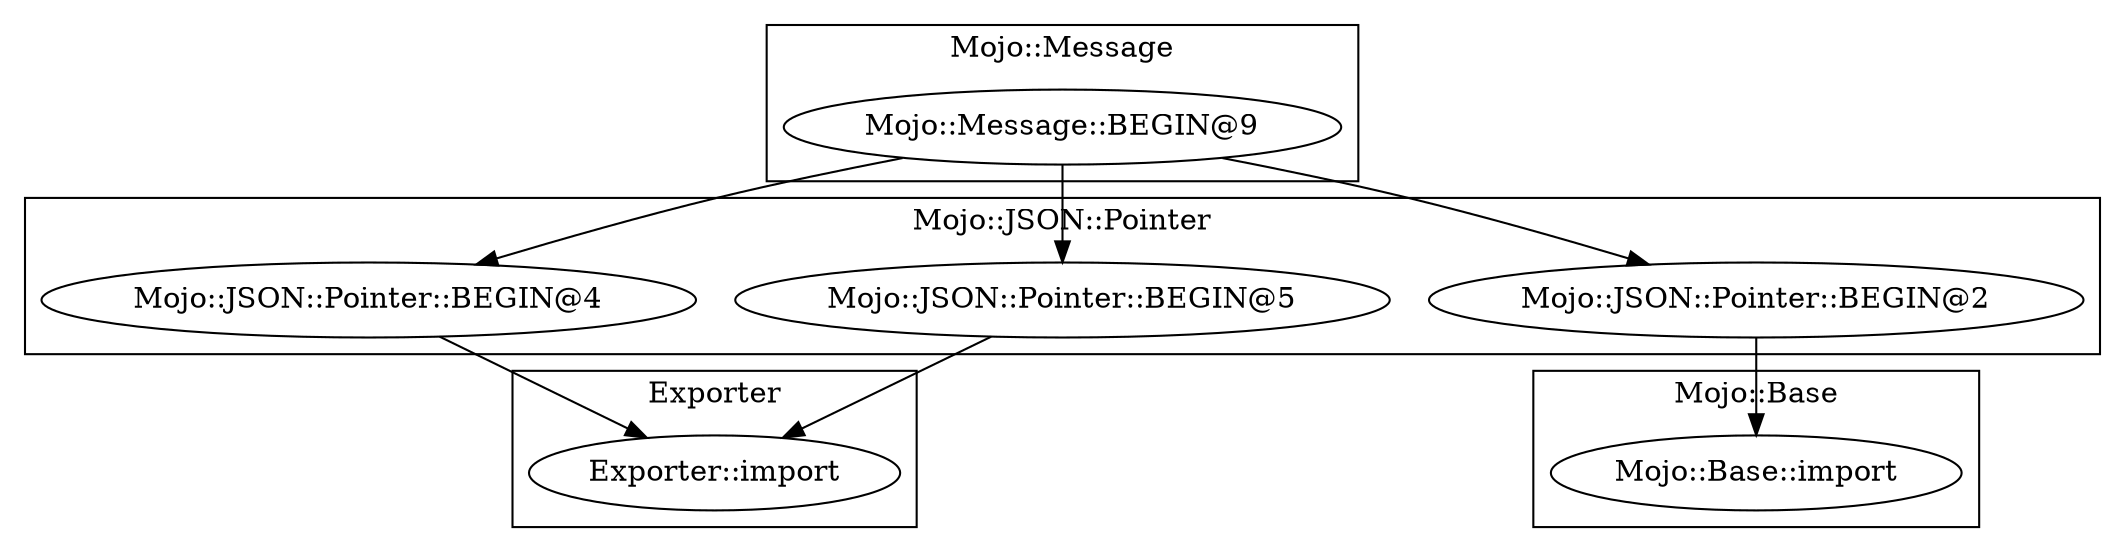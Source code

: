 digraph {
graph [overlap=false]
subgraph cluster_Mojo_JSON_Pointer {
	label="Mojo::JSON::Pointer";
	"Mojo::JSON::Pointer::BEGIN@5";
	"Mojo::JSON::Pointer::BEGIN@4";
	"Mojo::JSON::Pointer::BEGIN@2";
}
subgraph cluster_Mojo_Message {
	label="Mojo::Message";
	"Mojo::Message::BEGIN@9";
}
subgraph cluster_Exporter {
	label="Exporter";
	"Exporter::import";
}
subgraph cluster_Mojo_Base {
	label="Mojo::Base";
	"Mojo::Base::import";
}
"Mojo::JSON::Pointer::BEGIN@5" -> "Exporter::import";
"Mojo::JSON::Pointer::BEGIN@4" -> "Exporter::import";
"Mojo::Message::BEGIN@9" -> "Mojo::JSON::Pointer::BEGIN@2";
"Mojo::Message::BEGIN@9" -> "Mojo::JSON::Pointer::BEGIN@5";
"Mojo::JSON::Pointer::BEGIN@2" -> "Mojo::Base::import";
"Mojo::Message::BEGIN@9" -> "Mojo::JSON::Pointer::BEGIN@4";
}
